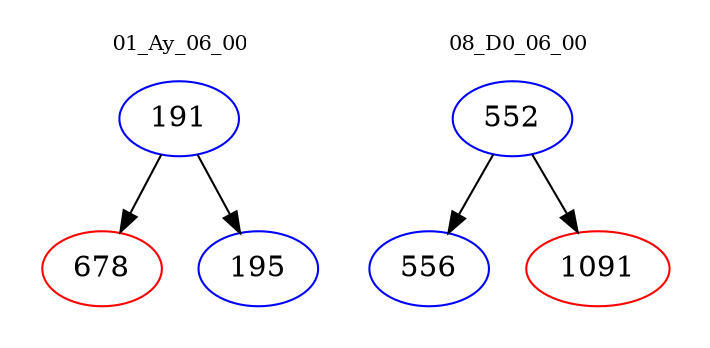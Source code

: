 digraph{
subgraph cluster_0 {
color = white
label = "01_Ay_06_00";
fontsize=10;
T0_191 [label="191", color="blue"]
T0_191 -> T0_678 [color="black"]
T0_678 [label="678", color="red"]
T0_191 -> T0_195 [color="black"]
T0_195 [label="195", color="blue"]
}
subgraph cluster_1 {
color = white
label = "08_D0_06_00";
fontsize=10;
T1_552 [label="552", color="blue"]
T1_552 -> T1_556 [color="black"]
T1_556 [label="556", color="blue"]
T1_552 -> T1_1091 [color="black"]
T1_1091 [label="1091", color="red"]
}
}
